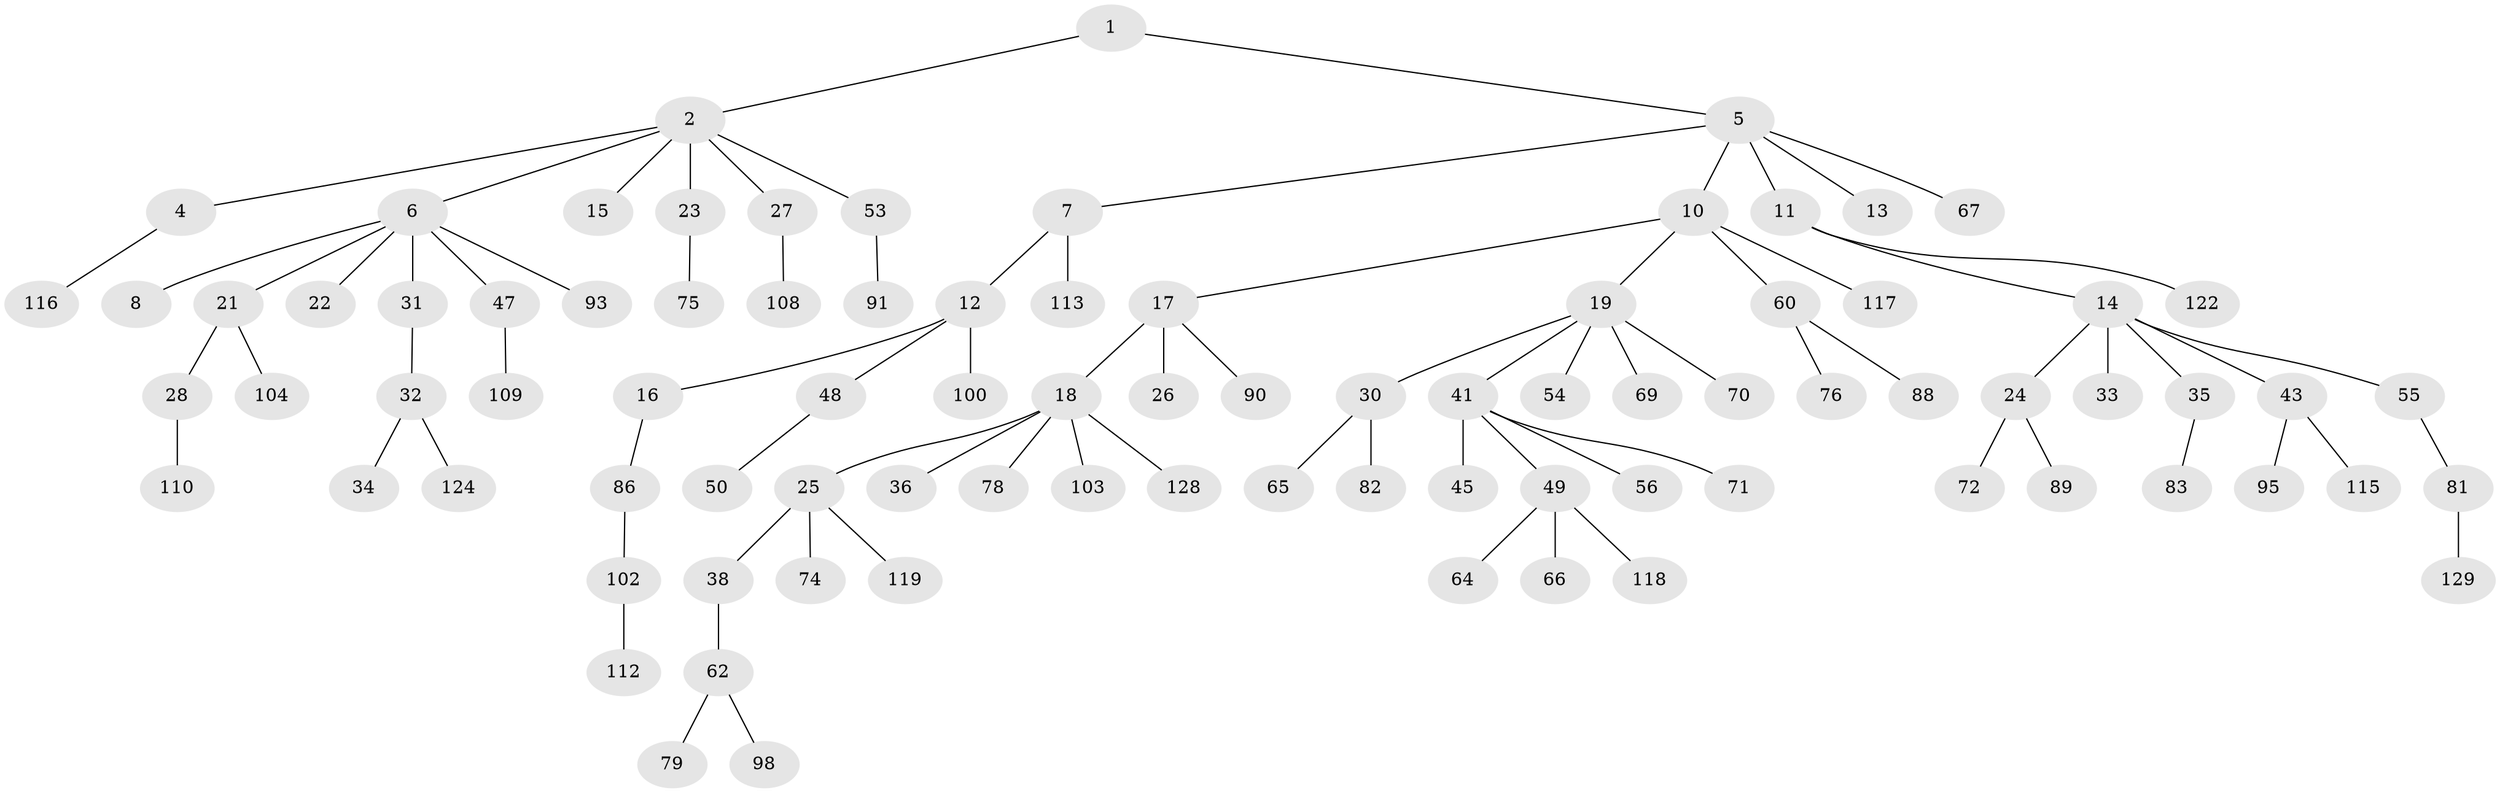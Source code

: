 // original degree distribution, {2: 0.2558139534883721, 4: 0.07751937984496124, 5: 0.03875968992248062, 3: 0.12403100775193798, 7: 0.015503875968992248, 1: 0.4883720930232558}
// Generated by graph-tools (version 1.1) at 2025/42/03/06/25 10:42:04]
// undirected, 88 vertices, 87 edges
graph export_dot {
graph [start="1"]
  node [color=gray90,style=filled];
  1;
  2 [super="+3"];
  4 [super="+120"];
  5 [super="+97"];
  6 [super="+9"];
  7 [super="+44"];
  8;
  10 [super="+20"];
  11 [super="+114"];
  12 [super="+46"];
  13;
  14 [super="+126"];
  15;
  16 [super="+39"];
  17 [super="+77"];
  18 [super="+40"];
  19 [super="+29"];
  21;
  22 [super="+92"];
  23 [super="+42"];
  24 [super="+37"];
  25 [super="+111"];
  26 [super="+80"];
  27 [super="+63"];
  28 [super="+87"];
  30 [super="+57"];
  31;
  32 [super="+68"];
  33 [super="+99"];
  34;
  35 [super="+107"];
  36 [super="+123"];
  38 [super="+101"];
  41 [super="+52"];
  43 [super="+61"];
  45;
  47 [super="+84"];
  48 [super="+59"];
  49 [super="+51"];
  50 [super="+58"];
  53 [super="+94"];
  54 [super="+121"];
  55;
  56;
  60;
  62 [super="+73"];
  64;
  65;
  66;
  67;
  69 [super="+85"];
  70;
  71;
  72;
  74;
  75;
  76 [super="+125"];
  78;
  79 [super="+96"];
  81 [super="+106"];
  82;
  83;
  86;
  88 [super="+105"];
  89;
  90;
  91;
  93;
  95 [super="+127"];
  98;
  100;
  102;
  103;
  104;
  108;
  109;
  110;
  112;
  113;
  115;
  116;
  117;
  118;
  119;
  122;
  124;
  128;
  129;
  1 -- 2;
  1 -- 5;
  2 -- 15;
  2 -- 23;
  2 -- 4;
  2 -- 53;
  2 -- 6;
  2 -- 27;
  4 -- 116;
  5 -- 7;
  5 -- 10;
  5 -- 11;
  5 -- 13;
  5 -- 67;
  6 -- 8;
  6 -- 22;
  6 -- 21;
  6 -- 31;
  6 -- 93;
  6 -- 47;
  7 -- 12;
  7 -- 113;
  10 -- 17;
  10 -- 19;
  10 -- 60;
  10 -- 117;
  11 -- 14;
  11 -- 122;
  12 -- 16;
  12 -- 48;
  12 -- 100;
  14 -- 24;
  14 -- 33;
  14 -- 35;
  14 -- 43;
  14 -- 55;
  16 -- 86;
  17 -- 18;
  17 -- 26;
  17 -- 90;
  18 -- 25;
  18 -- 36;
  18 -- 128;
  18 -- 78;
  18 -- 103;
  19 -- 30;
  19 -- 70;
  19 -- 41;
  19 -- 69;
  19 -- 54;
  21 -- 28;
  21 -- 104;
  23 -- 75;
  24 -- 72;
  24 -- 89;
  25 -- 38;
  25 -- 74;
  25 -- 119;
  27 -- 108;
  28 -- 110;
  30 -- 65;
  30 -- 82;
  31 -- 32;
  32 -- 34;
  32 -- 124;
  35 -- 83;
  38 -- 62;
  41 -- 45;
  41 -- 49;
  41 -- 71;
  41 -- 56;
  43 -- 95;
  43 -- 115;
  47 -- 109;
  48 -- 50;
  49 -- 118;
  49 -- 64;
  49 -- 66;
  53 -- 91;
  55 -- 81;
  60 -- 76;
  60 -- 88;
  62 -- 98;
  62 -- 79;
  81 -- 129;
  86 -- 102;
  102 -- 112;
}
